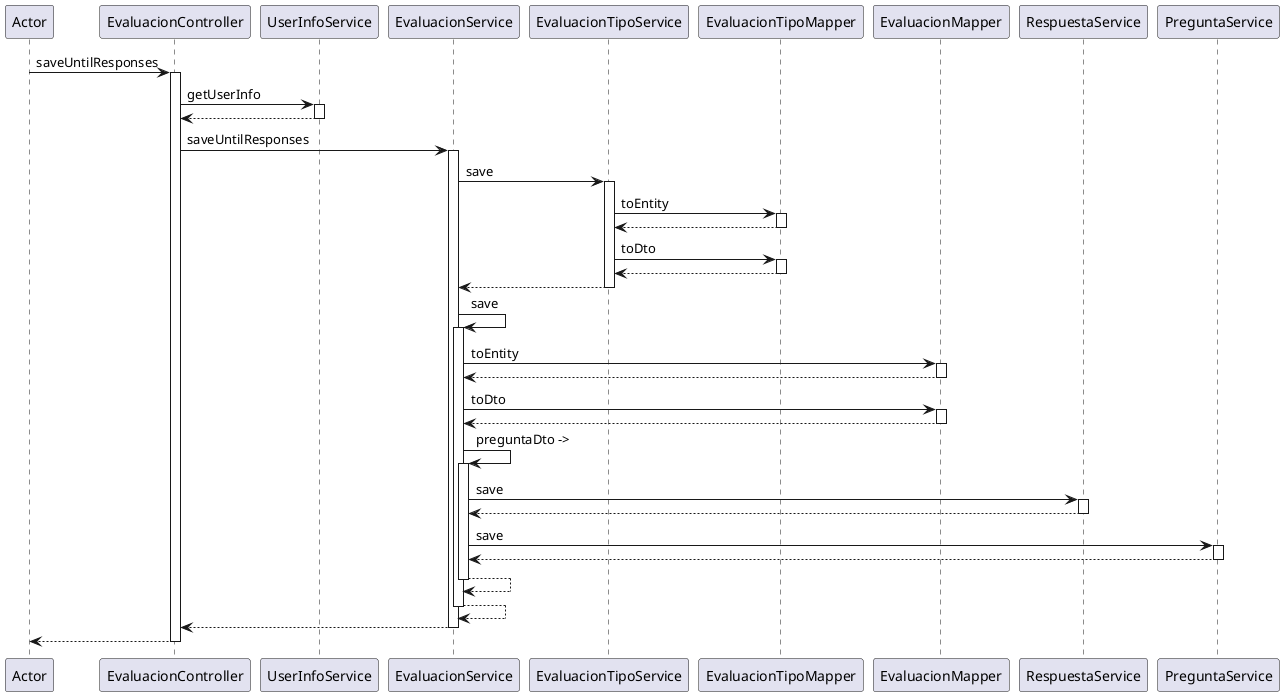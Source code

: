 @startuml
participant Actor
Actor -> EvaluacionController : saveUntilResponses
activate EvaluacionController
EvaluacionController -> UserInfoService : getUserInfo
activate UserInfoService
UserInfoService --> EvaluacionController
deactivate UserInfoService
EvaluacionController -> EvaluacionService : saveUntilResponses
activate EvaluacionService
EvaluacionService -> EvaluacionTipoService : save
activate EvaluacionTipoService
EvaluacionTipoService -> EvaluacionTipoMapper : toEntity
activate EvaluacionTipoMapper
EvaluacionTipoMapper --> EvaluacionTipoService
deactivate EvaluacionTipoMapper
EvaluacionTipoService -> EvaluacionTipoMapper : toDto
activate EvaluacionTipoMapper
EvaluacionTipoMapper --> EvaluacionTipoService
deactivate EvaluacionTipoMapper
EvaluacionTipoService --> EvaluacionService
deactivate EvaluacionTipoService
EvaluacionService -> EvaluacionService : save
activate EvaluacionService
EvaluacionService -> EvaluacionMapper : toEntity
activate EvaluacionMapper
EvaluacionMapper --> EvaluacionService
deactivate EvaluacionMapper
EvaluacionService -> EvaluacionMapper : toDto
activate EvaluacionMapper
EvaluacionMapper --> EvaluacionService
deactivate EvaluacionMapper
EvaluacionService -> EvaluacionService : preguntaDto ->
activate EvaluacionService
EvaluacionService -> RespuestaService : save
activate RespuestaService
RespuestaService --> EvaluacionService
deactivate RespuestaService
EvaluacionService -> PreguntaService : save
activate PreguntaService
PreguntaService --> EvaluacionService
deactivate PreguntaService
EvaluacionService --> EvaluacionService
deactivate EvaluacionService
EvaluacionService --> EvaluacionService
deactivate EvaluacionService
EvaluacionService --> EvaluacionController
deactivate EvaluacionService
return
@enduml